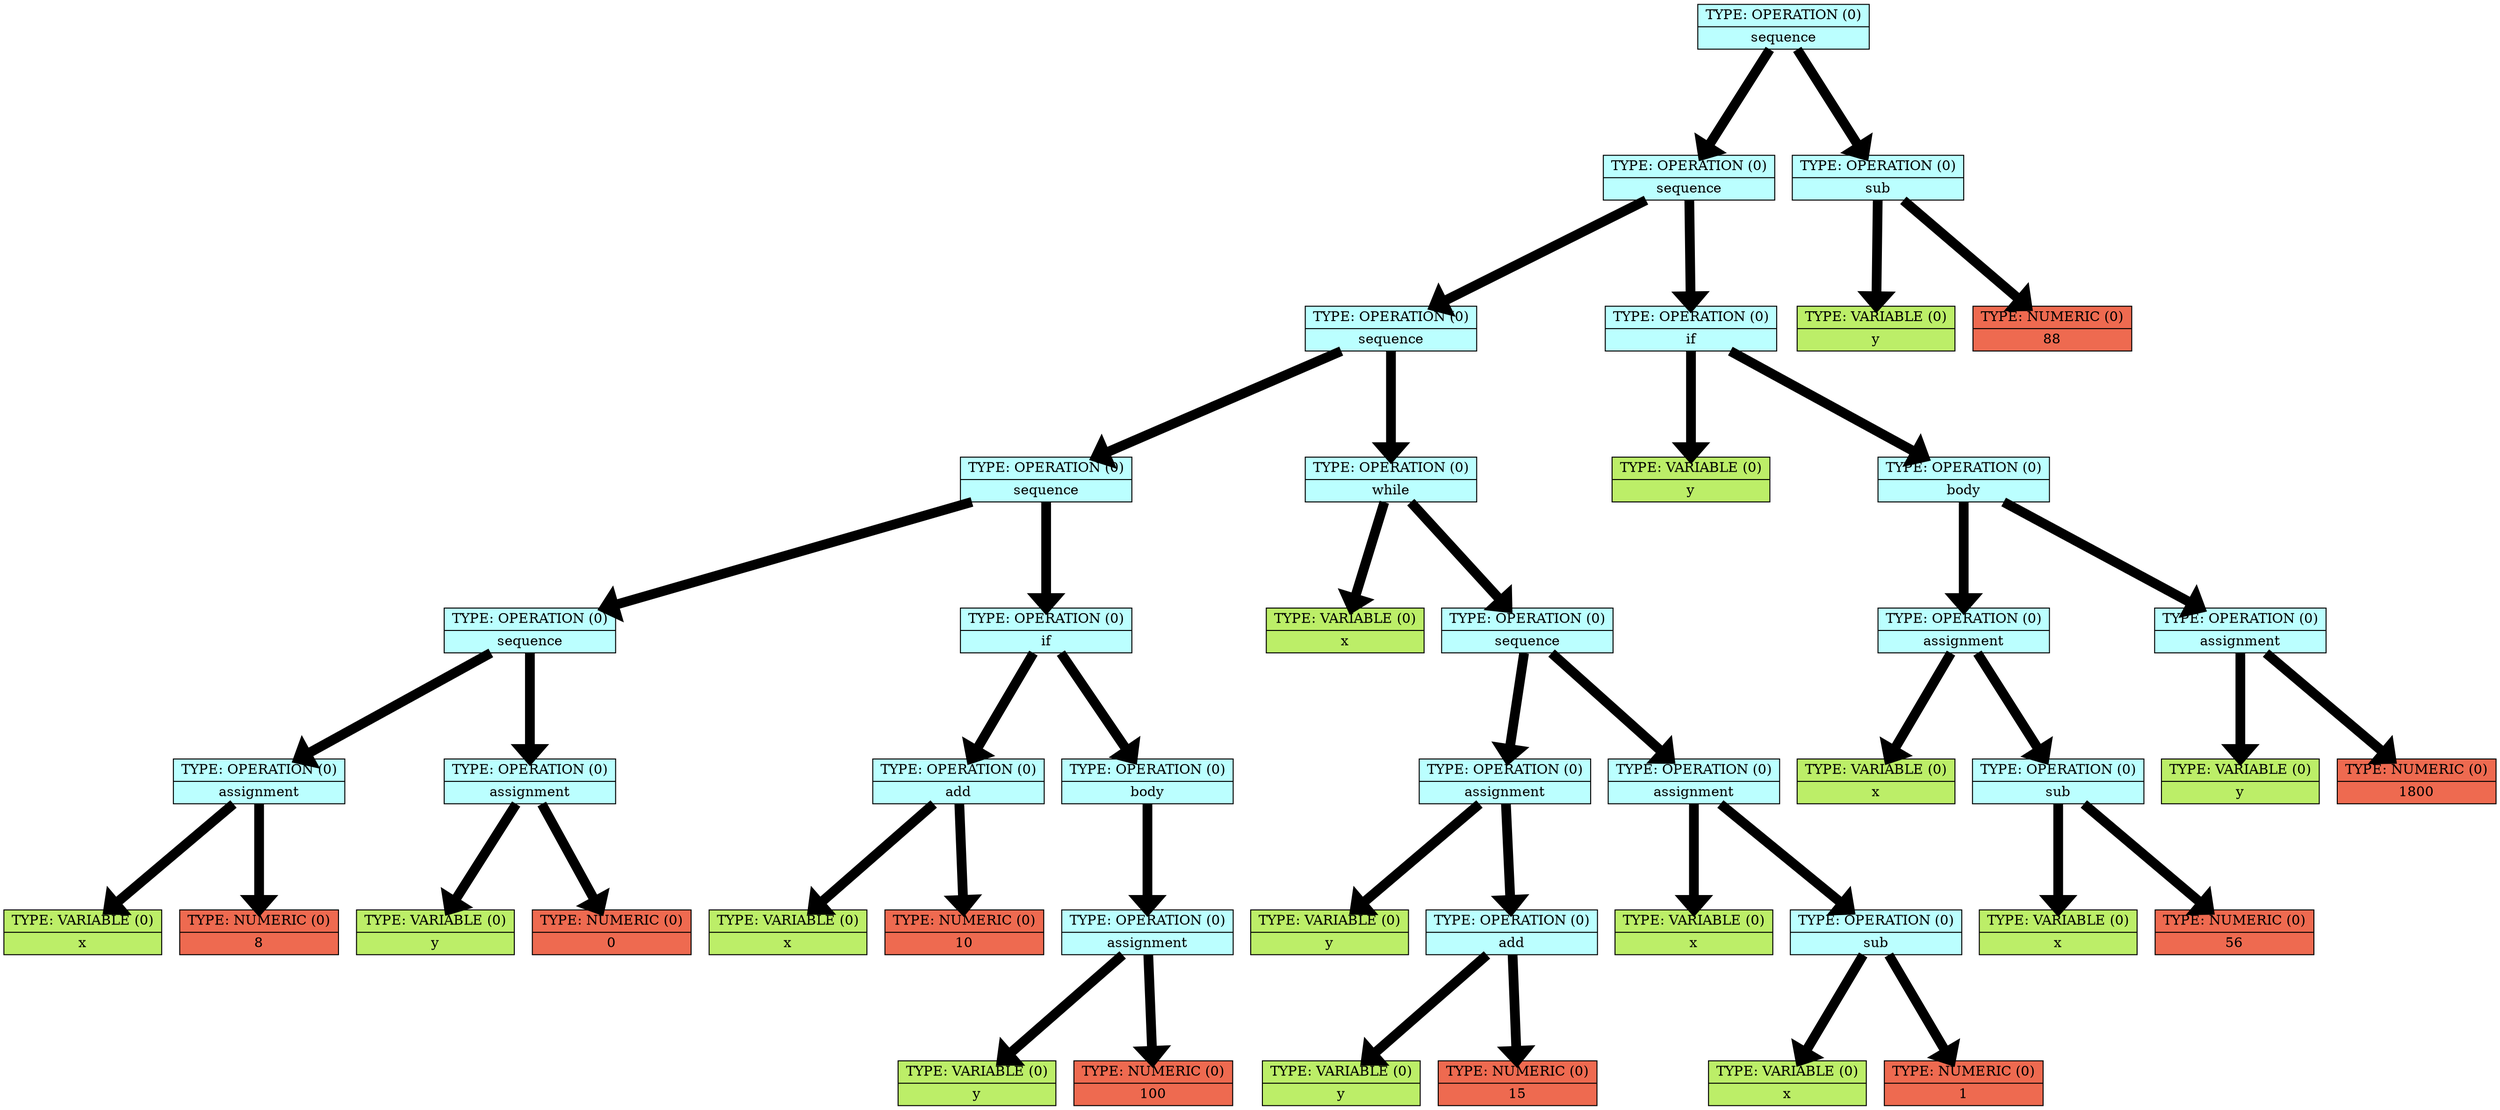 digraph structs {    
rankdir = TB;        
graph [dpi = 200];   
ranksep = 1.5;       
edge[penwidth = 10]; 
cell0 [style = filled, color = black, shape=record, 
fillcolor = paleturquoise1, label = " { <ptr> TYPE: OPERATION (0) | sequence} " ];                         
cell1 [style = filled, color = black, shape=record, 
fillcolor = paleturquoise1, label = " { <ptr> TYPE: OPERATION (0) | sequence} " ];                         
cell2 [style = filled, color = black, shape=record, 
fillcolor = paleturquoise1, label = " { <ptr> TYPE: OPERATION (0) | sequence} " ];                         
cell3 [style = filled, color = black, shape=record, 
fillcolor = paleturquoise1, label = " { <ptr> TYPE: OPERATION (0) | sequence} " ];                         
cell4 [style = filled, color = black, shape=record, 
fillcolor = paleturquoise1, label = " { <ptr> TYPE: OPERATION (0) | sequence} " ];                         
cell5 [style = filled, color = black, shape=record, 
fillcolor = paleturquoise1, label = " { <ptr> TYPE: OPERATION (0) | assignment} " ];                         
cell6 [style = filled, color = black, shape=record, 
fillcolor = darkolivegreen2, label = " { <ptr> TYPE: VARIABLE (0) | x} " ];                         
cell7 [style = filled, color = black, shape=record, 
fillcolor = coral2, label = " { <ptr> TYPE: NUMERIC (0) | 8} " ];                         
cell8 [style = filled, color = black, shape=record, 
fillcolor = paleturquoise1, label = " { <ptr> TYPE: OPERATION (0) | assignment} " ];                         
cell9 [style = filled, color = black, shape=record, 
fillcolor = darkolivegreen2, label = " { <ptr> TYPE: VARIABLE (0) | y} " ];                         
cell10 [style = filled, color = black, shape=record, 
fillcolor = coral2, label = " { <ptr> TYPE: NUMERIC (0) | 0} " ];                         
cell11 [style = filled, color = black, shape=record, 
fillcolor = paleturquoise1, label = " { <ptr> TYPE: OPERATION (0) | if} " ];                         
cell12 [style = filled, color = black, shape=record, 
fillcolor = paleturquoise1, label = " { <ptr> TYPE: OPERATION (0) | add} " ];                         
cell13 [style = filled, color = black, shape=record, 
fillcolor = darkolivegreen2, label = " { <ptr> TYPE: VARIABLE (0) | x} " ];                         
cell14 [style = filled, color = black, shape=record, 
fillcolor = coral2, label = " { <ptr> TYPE: NUMERIC (0) | 10} " ];                         
cell15 [style = filled, color = black, shape=record, 
fillcolor = paleturquoise1, label = " { <ptr> TYPE: OPERATION (0) | body} " ];                         
cell16 [style = filled, color = black, shape=record, 
fillcolor = paleturquoise1, label = " { <ptr> TYPE: OPERATION (0) | assignment} " ];                         
cell17 [style = filled, color = black, shape=record, 
fillcolor = darkolivegreen2, label = " { <ptr> TYPE: VARIABLE (0) | y} " ];                         
cell18 [style = filled, color = black, shape=record, 
fillcolor = coral2, label = " { <ptr> TYPE: NUMERIC (0) | 100} " ];                         
cell19 [style = filled, color = black, shape=record, 
fillcolor = paleturquoise1, label = " { <ptr> TYPE: OPERATION (0) | while} " ];                         
cell20 [style = filled, color = black, shape=record, 
fillcolor = darkolivegreen2, label = " { <ptr> TYPE: VARIABLE (0) | x} " ];                         
cell21 [style = filled, color = black, shape=record, 
fillcolor = paleturquoise1, label = " { <ptr> TYPE: OPERATION (0) | sequence} " ];                         
cell22 [style = filled, color = black, shape=record, 
fillcolor = paleturquoise1, label = " { <ptr> TYPE: OPERATION (0) | assignment} " ];                         
cell23 [style = filled, color = black, shape=record, 
fillcolor = darkolivegreen2, label = " { <ptr> TYPE: VARIABLE (0) | y} " ];                         
cell24 [style = filled, color = black, shape=record, 
fillcolor = paleturquoise1, label = " { <ptr> TYPE: OPERATION (0) | add} " ];                         
cell25 [style = filled, color = black, shape=record, 
fillcolor = darkolivegreen2, label = " { <ptr> TYPE: VARIABLE (0) | y} " ];                         
cell26 [style = filled, color = black, shape=record, 
fillcolor = coral2, label = " { <ptr> TYPE: NUMERIC (0) | 15} " ];                         
cell27 [style = filled, color = black, shape=record, 
fillcolor = paleturquoise1, label = " { <ptr> TYPE: OPERATION (0) | assignment} " ];                         
cell28 [style = filled, color = black, shape=record, 
fillcolor = darkolivegreen2, label = " { <ptr> TYPE: VARIABLE (0) | x} " ];                         
cell29 [style = filled, color = black, shape=record, 
fillcolor = paleturquoise1, label = " { <ptr> TYPE: OPERATION (0) | sub} " ];                         
cell30 [style = filled, color = black, shape=record, 
fillcolor = darkolivegreen2, label = " { <ptr> TYPE: VARIABLE (0) | x} " ];                         
cell31 [style = filled, color = black, shape=record, 
fillcolor = coral2, label = " { <ptr> TYPE: NUMERIC (0) | 1} " ];                         
cell32 [style = filled, color = black, shape=record, 
fillcolor = paleturquoise1, label = " { <ptr> TYPE: OPERATION (0) | if} " ];                         
cell33 [style = filled, color = black, shape=record, 
fillcolor = darkolivegreen2, label = " { <ptr> TYPE: VARIABLE (0) | y} " ];                         
cell34 [style = filled, color = black, shape=record, 
fillcolor = paleturquoise1, label = " { <ptr> TYPE: OPERATION (0) | body} " ];                         
cell35 [style = filled, color = black, shape=record, 
fillcolor = paleturquoise1, label = " { <ptr> TYPE: OPERATION (0) | assignment} " ];                         
cell36 [style = filled, color = black, shape=record, 
fillcolor = darkolivegreen2, label = " { <ptr> TYPE: VARIABLE (0) | x} " ];                         
cell37 [style = filled, color = black, shape=record, 
fillcolor = paleturquoise1, label = " { <ptr> TYPE: OPERATION (0) | sub} " ];                         
cell38 [style = filled, color = black, shape=record, 
fillcolor = darkolivegreen2, label = " { <ptr> TYPE: VARIABLE (0) | x} " ];                         
cell39 [style = filled, color = black, shape=record, 
fillcolor = coral2, label = " { <ptr> TYPE: NUMERIC (0) | 56} " ];                         
cell40 [style = filled, color = black, shape=record, 
fillcolor = paleturquoise1, label = " { <ptr> TYPE: OPERATION (0) | assignment} " ];                         
cell41 [style = filled, color = black, shape=record, 
fillcolor = darkolivegreen2, label = " { <ptr> TYPE: VARIABLE (0) | y} " ];                         
cell42 [style = filled, color = black, shape=record, 
fillcolor = coral2, label = " { <ptr> TYPE: NUMERIC (0) | 1800} " ];                         
cell43 [style = filled, color = black, shape=record, 
fillcolor = paleturquoise1, label = " { <ptr> TYPE: OPERATION (0) | sub} " ];                         
cell44 [style = filled, color = black, shape=record, 
fillcolor = darkolivegreen2, label = " { <ptr> TYPE: VARIABLE (0) | y} " ];                         
cell45 [style = filled, color = black, shape=record, 
fillcolor = coral2, label = " { <ptr> TYPE: NUMERIC (0) | 88} " ];                         
cell0 -> cell1;
cell1 -> cell2;
cell2 -> cell3;
cell3 -> cell4;
cell4 -> cell5;
cell5 -> cell6;
cell5 -> cell7;
cell4 -> cell8;
cell8 -> cell9;
cell8 -> cell10;
cell3 -> cell11;
cell11 -> cell12;
cell12 -> cell13;
cell12 -> cell14;
cell11 -> cell15;
cell15 -> cell16;
cell16 -> cell17;
cell16 -> cell18;
cell2 -> cell19;
cell19 -> cell20;
cell19 -> cell21;
cell21 -> cell22;
cell22 -> cell23;
cell22 -> cell24;
cell24 -> cell25;
cell24 -> cell26;
cell21 -> cell27;
cell27 -> cell28;
cell27 -> cell29;
cell29 -> cell30;
cell29 -> cell31;
cell1 -> cell32;
cell32 -> cell33;
cell32 -> cell34;
cell34 -> cell35;
cell35 -> cell36;
cell35 -> cell37;
cell37 -> cell38;
cell37 -> cell39;
cell34 -> cell40;
cell40 -> cell41;
cell40 -> cell42;
cell0 -> cell43;
cell43 -> cell44;
cell43 -> cell45;
}
